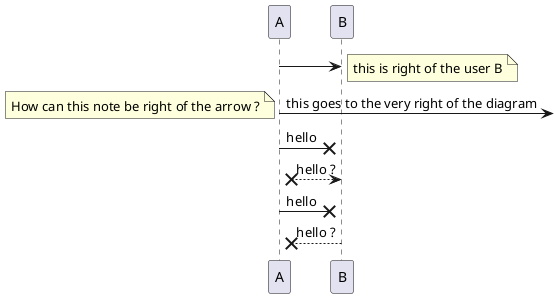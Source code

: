 {
  "sha1": "fqaxkv74mcv7dpbondjdgyywfdi70bl",
  "insertion": {
    "when": "2024-06-01T09:03:06.521Z",
    "user": "plantuml@gmail.com"
  }
}
@startuml
'skinparam dpi 700
A -> B
note right : this is right of the user B

A ->] : this goes to the very right of the diagram
note right : How can this note be right of the arrow ?

A -x B : hello
A x-- B : hello ?
A ->x B : hello
A x<-- B : hello ?
@enduml
